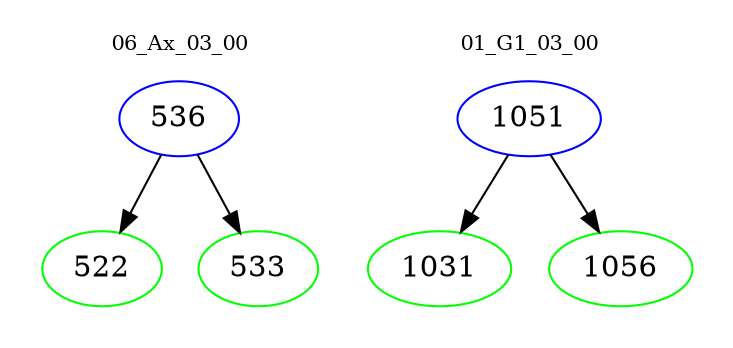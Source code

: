digraph{
subgraph cluster_0 {
color = white
label = "06_Ax_03_00";
fontsize=10;
T0_536 [label="536", color="blue"]
T0_536 -> T0_522 [color="black"]
T0_522 [label="522", color="green"]
T0_536 -> T0_533 [color="black"]
T0_533 [label="533", color="green"]
}
subgraph cluster_1 {
color = white
label = "01_G1_03_00";
fontsize=10;
T1_1051 [label="1051", color="blue"]
T1_1051 -> T1_1031 [color="black"]
T1_1031 [label="1031", color="green"]
T1_1051 -> T1_1056 [color="black"]
T1_1056 [label="1056", color="green"]
}
}
